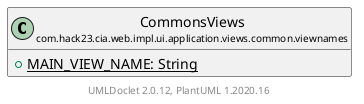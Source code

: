 @startuml
    set namespaceSeparator none
    hide empty fields
    hide empty methods

    class "<size:14>CommonsViews\n<size:10>com.hack23.cia.web.impl.ui.application.views.common.viewnames" as com.hack23.cia.web.impl.ui.application.views.common.viewnames.CommonsViews [[CommonsViews.html]] {
        {static} +MAIN_VIEW_NAME: String
    }

    center footer UMLDoclet 2.0.12, PlantUML 1.2020.16
@enduml
